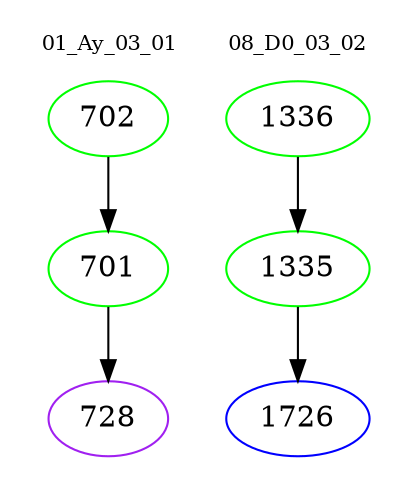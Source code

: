 digraph{
subgraph cluster_0 {
color = white
label = "01_Ay_03_01";
fontsize=10;
T0_702 [label="702", color="green"]
T0_702 -> T0_701 [color="black"]
T0_701 [label="701", color="green"]
T0_701 -> T0_728 [color="black"]
T0_728 [label="728", color="purple"]
}
subgraph cluster_1 {
color = white
label = "08_D0_03_02";
fontsize=10;
T1_1336 [label="1336", color="green"]
T1_1336 -> T1_1335 [color="black"]
T1_1335 [label="1335", color="green"]
T1_1335 -> T1_1726 [color="black"]
T1_1726 [label="1726", color="blue"]
}
}
